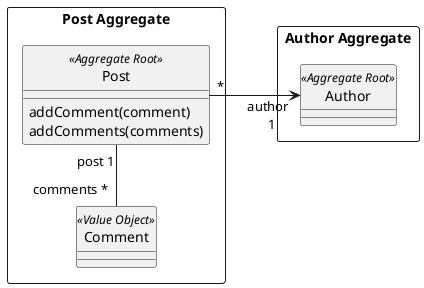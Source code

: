 @startuml

hide circle


rectangle "Post Aggregate" {

    class Post <<Aggregate Root>> {
        addComment(comment)
        addComments(comments)
    }

    class Comment <<Value Object>> {
    }
}

rectangle "Author Aggregate" {

    class Author <<Aggregate Root>> {
    }

}
Post "post 1" -- "comments *" Comment
Post "*" -r-> "author \n 1" Author: \t\t

@enduml

